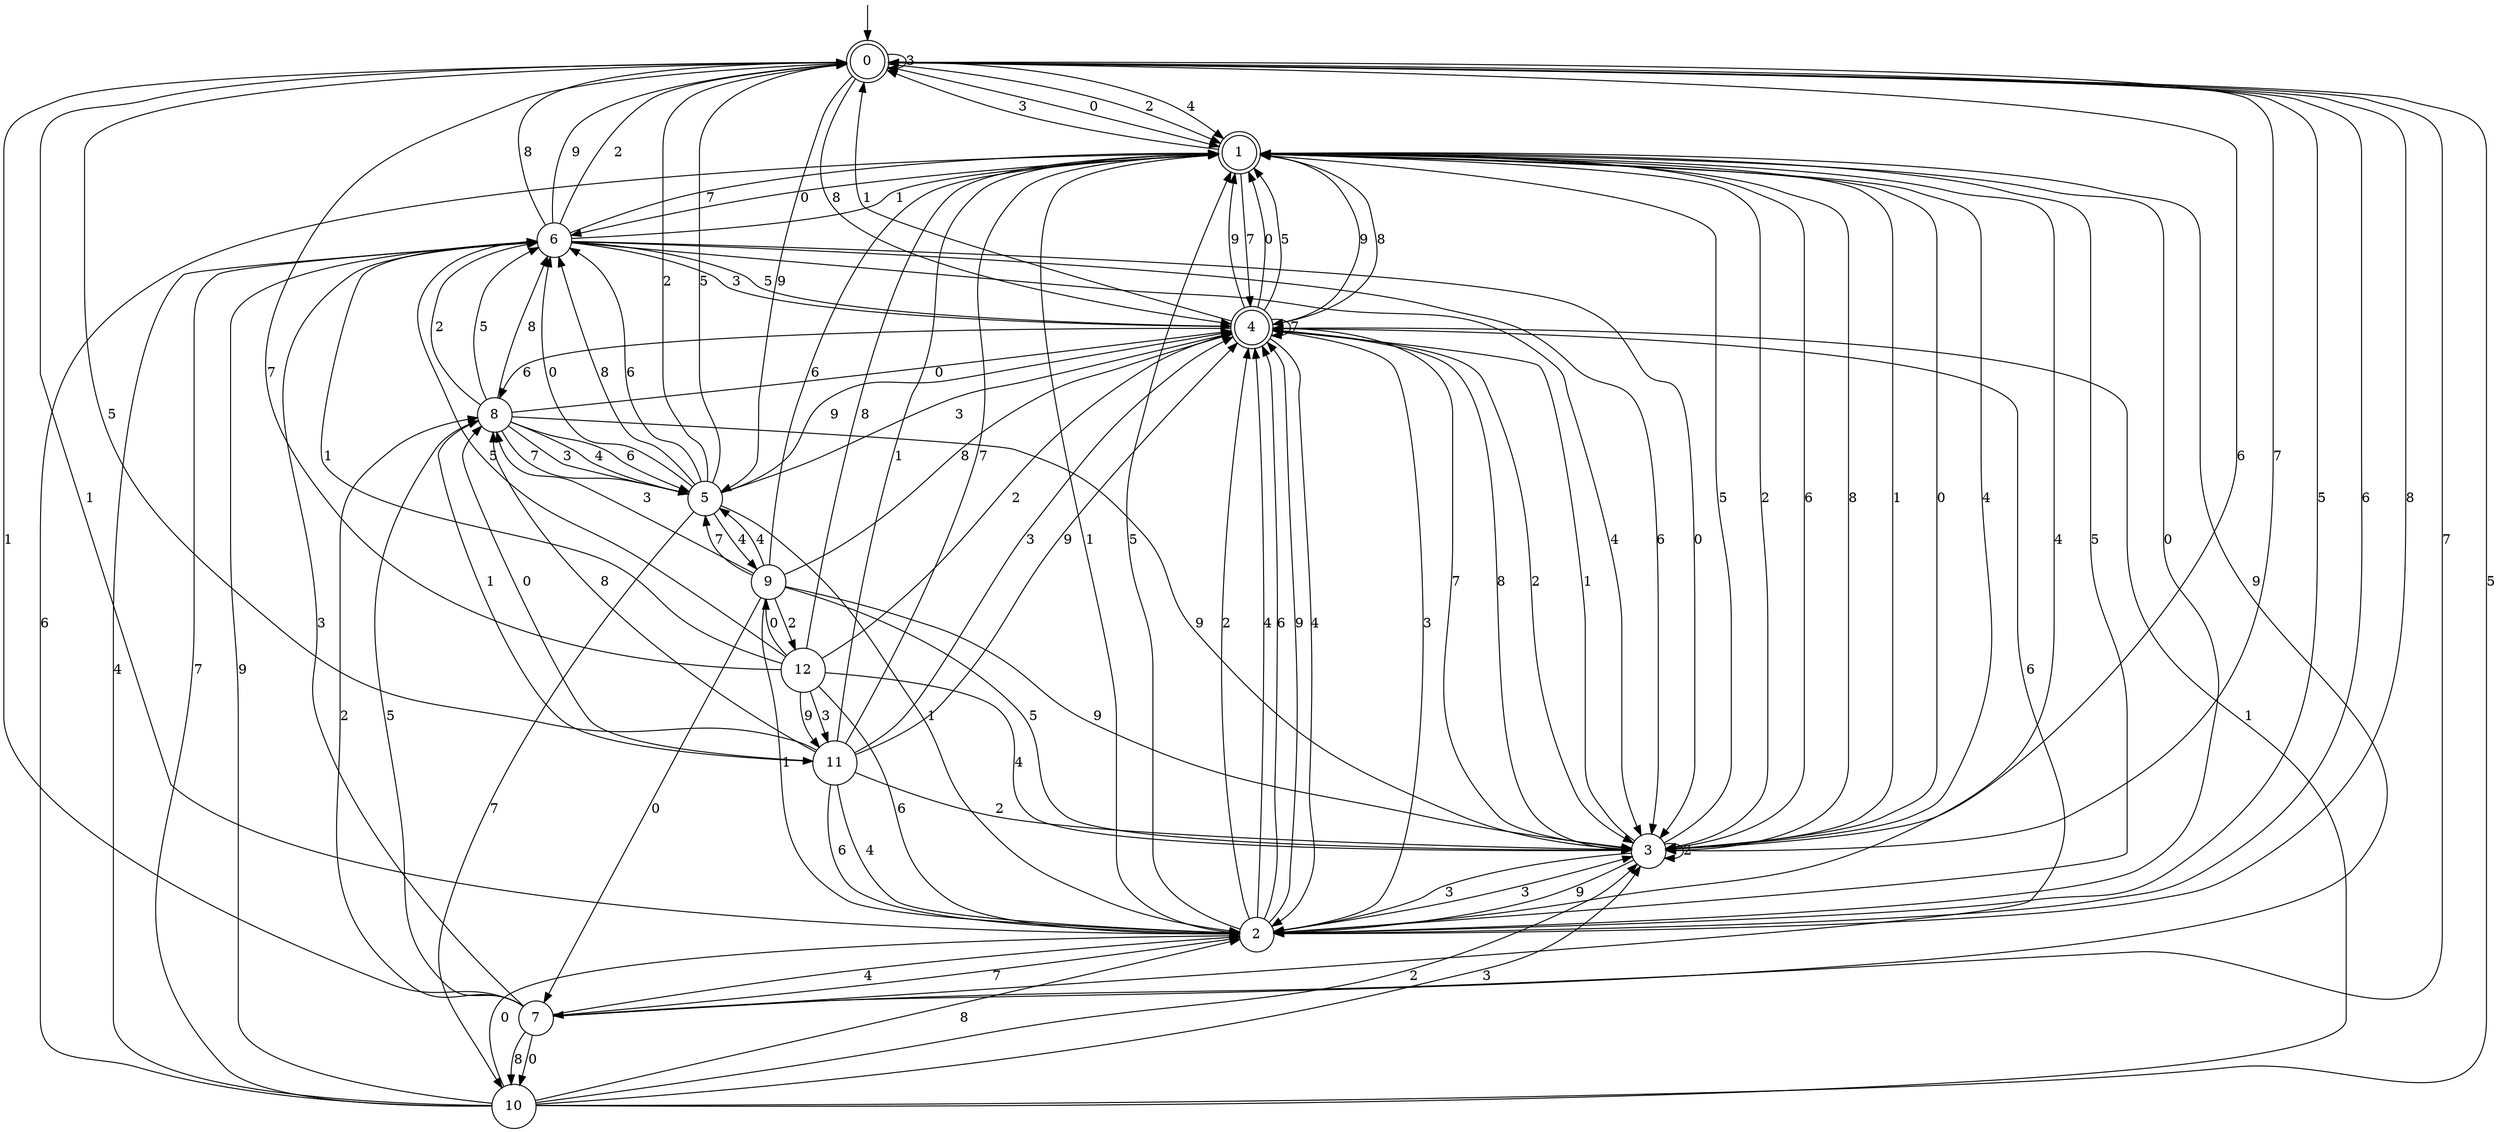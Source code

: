 digraph g {

	s0 [shape="doublecircle" label="0"];
	s1 [shape="doublecircle" label="1"];
	s2 [shape="circle" label="2"];
	s3 [shape="circle" label="3"];
	s4 [shape="doublecircle" label="4"];
	s5 [shape="circle" label="5"];
	s6 [shape="circle" label="6"];
	s7 [shape="circle" label="7"];
	s8 [shape="circle" label="8"];
	s9 [shape="circle" label="9"];
	s10 [shape="circle" label="10"];
	s11 [shape="circle" label="11"];
	s12 [shape="circle" label="12"];
	s0 -> s1 [label="0"];
	s0 -> s2 [label="1"];
	s0 -> s1 [label="2"];
	s0 -> s0 [label="3"];
	s0 -> s1 [label="4"];
	s0 -> s2 [label="5"];
	s0 -> s2 [label="6"];
	s0 -> s3 [label="7"];
	s0 -> s4 [label="8"];
	s0 -> s5 [label="9"];
	s1 -> s6 [label="0"];
	s1 -> s3 [label="1"];
	s1 -> s3 [label="2"];
	s1 -> s0 [label="3"];
	s1 -> s2 [label="4"];
	s1 -> s2 [label="5"];
	s1 -> s3 [label="6"];
	s1 -> s4 [label="7"];
	s1 -> s3 [label="8"];
	s1 -> s4 [label="9"];
	s2 -> s1 [label="0"];
	s2 -> s1 [label="1"];
	s2 -> s4 [label="2"];
	s2 -> s3 [label="3"];
	s2 -> s4 [label="4"];
	s2 -> s1 [label="5"];
	s2 -> s4 [label="6"];
	s2 -> s7 [label="7"];
	s2 -> s0 [label="8"];
	s2 -> s4 [label="9"];
	s3 -> s1 [label="0"];
	s3 -> s4 [label="1"];
	s3 -> s3 [label="2"];
	s3 -> s2 [label="3"];
	s3 -> s1 [label="4"];
	s3 -> s1 [label="5"];
	s3 -> s0 [label="6"];
	s3 -> s4 [label="7"];
	s3 -> s4 [label="8"];
	s3 -> s2 [label="9"];
	s4 -> s1 [label="0"];
	s4 -> s0 [label="1"];
	s4 -> s3 [label="2"];
	s4 -> s2 [label="3"];
	s4 -> s2 [label="4"];
	s4 -> s1 [label="5"];
	s4 -> s8 [label="6"];
	s4 -> s4 [label="7"];
	s4 -> s1 [label="8"];
	s4 -> s1 [label="9"];
	s5 -> s6 [label="0"];
	s5 -> s2 [label="1"];
	s5 -> s0 [label="2"];
	s5 -> s4 [label="3"];
	s5 -> s9 [label="4"];
	s5 -> s0 [label="5"];
	s5 -> s6 [label="6"];
	s5 -> s10 [label="7"];
	s5 -> s6 [label="8"];
	s5 -> s4 [label="9"];
	s6 -> s3 [label="0"];
	s6 -> s1 [label="1"];
	s6 -> s0 [label="2"];
	s6 -> s4 [label="3"];
	s6 -> s3 [label="4"];
	s6 -> s4 [label="5"];
	s6 -> s3 [label="6"];
	s6 -> s1 [label="7"];
	s6 -> s0 [label="8"];
	s6 -> s0 [label="9"];
	s7 -> s10 [label="0"];
	s7 -> s0 [label="1"];
	s7 -> s8 [label="2"];
	s7 -> s6 [label="3"];
	s7 -> s2 [label="4"];
	s7 -> s8 [label="5"];
	s7 -> s4 [label="6"];
	s7 -> s0 [label="7"];
	s7 -> s10 [label="8"];
	s7 -> s1 [label="9"];
	s8 -> s4 [label="0"];
	s8 -> s11 [label="1"];
	s8 -> s6 [label="2"];
	s8 -> s5 [label="3"];
	s8 -> s5 [label="4"];
	s8 -> s6 [label="5"];
	s8 -> s5 [label="6"];
	s8 -> s5 [label="7"];
	s8 -> s6 [label="8"];
	s8 -> s3 [label="9"];
	s9 -> s7 [label="0"];
	s9 -> s2 [label="1"];
	s9 -> s12 [label="2"];
	s9 -> s8 [label="3"];
	s9 -> s5 [label="4"];
	s9 -> s3 [label="5"];
	s9 -> s1 [label="6"];
	s9 -> s5 [label="7"];
	s9 -> s4 [label="8"];
	s9 -> s3 [label="9"];
	s10 -> s2 [label="0"];
	s10 -> s4 [label="1"];
	s10 -> s3 [label="2"];
	s10 -> s3 [label="3"];
	s10 -> s6 [label="4"];
	s10 -> s0 [label="5"];
	s10 -> s1 [label="6"];
	s10 -> s6 [label="7"];
	s10 -> s2 [label="8"];
	s10 -> s6 [label="9"];
	s11 -> s8 [label="0"];
	s11 -> s1 [label="1"];
	s11 -> s3 [label="2"];
	s11 -> s4 [label="3"];
	s11 -> s2 [label="4"];
	s11 -> s0 [label="5"];
	s11 -> s2 [label="6"];
	s11 -> s1 [label="7"];
	s11 -> s8 [label="8"];
	s11 -> s4 [label="9"];
	s12 -> s9 [label="0"];
	s12 -> s6 [label="1"];
	s12 -> s4 [label="2"];
	s12 -> s11 [label="3"];
	s12 -> s3 [label="4"];
	s12 -> s6 [label="5"];
	s12 -> s2 [label="6"];
	s12 -> s0 [label="7"];
	s12 -> s1 [label="8"];
	s12 -> s11 [label="9"];

__start0 [label="" shape="none" width="0" height="0"];
__start0 -> s0;

}
